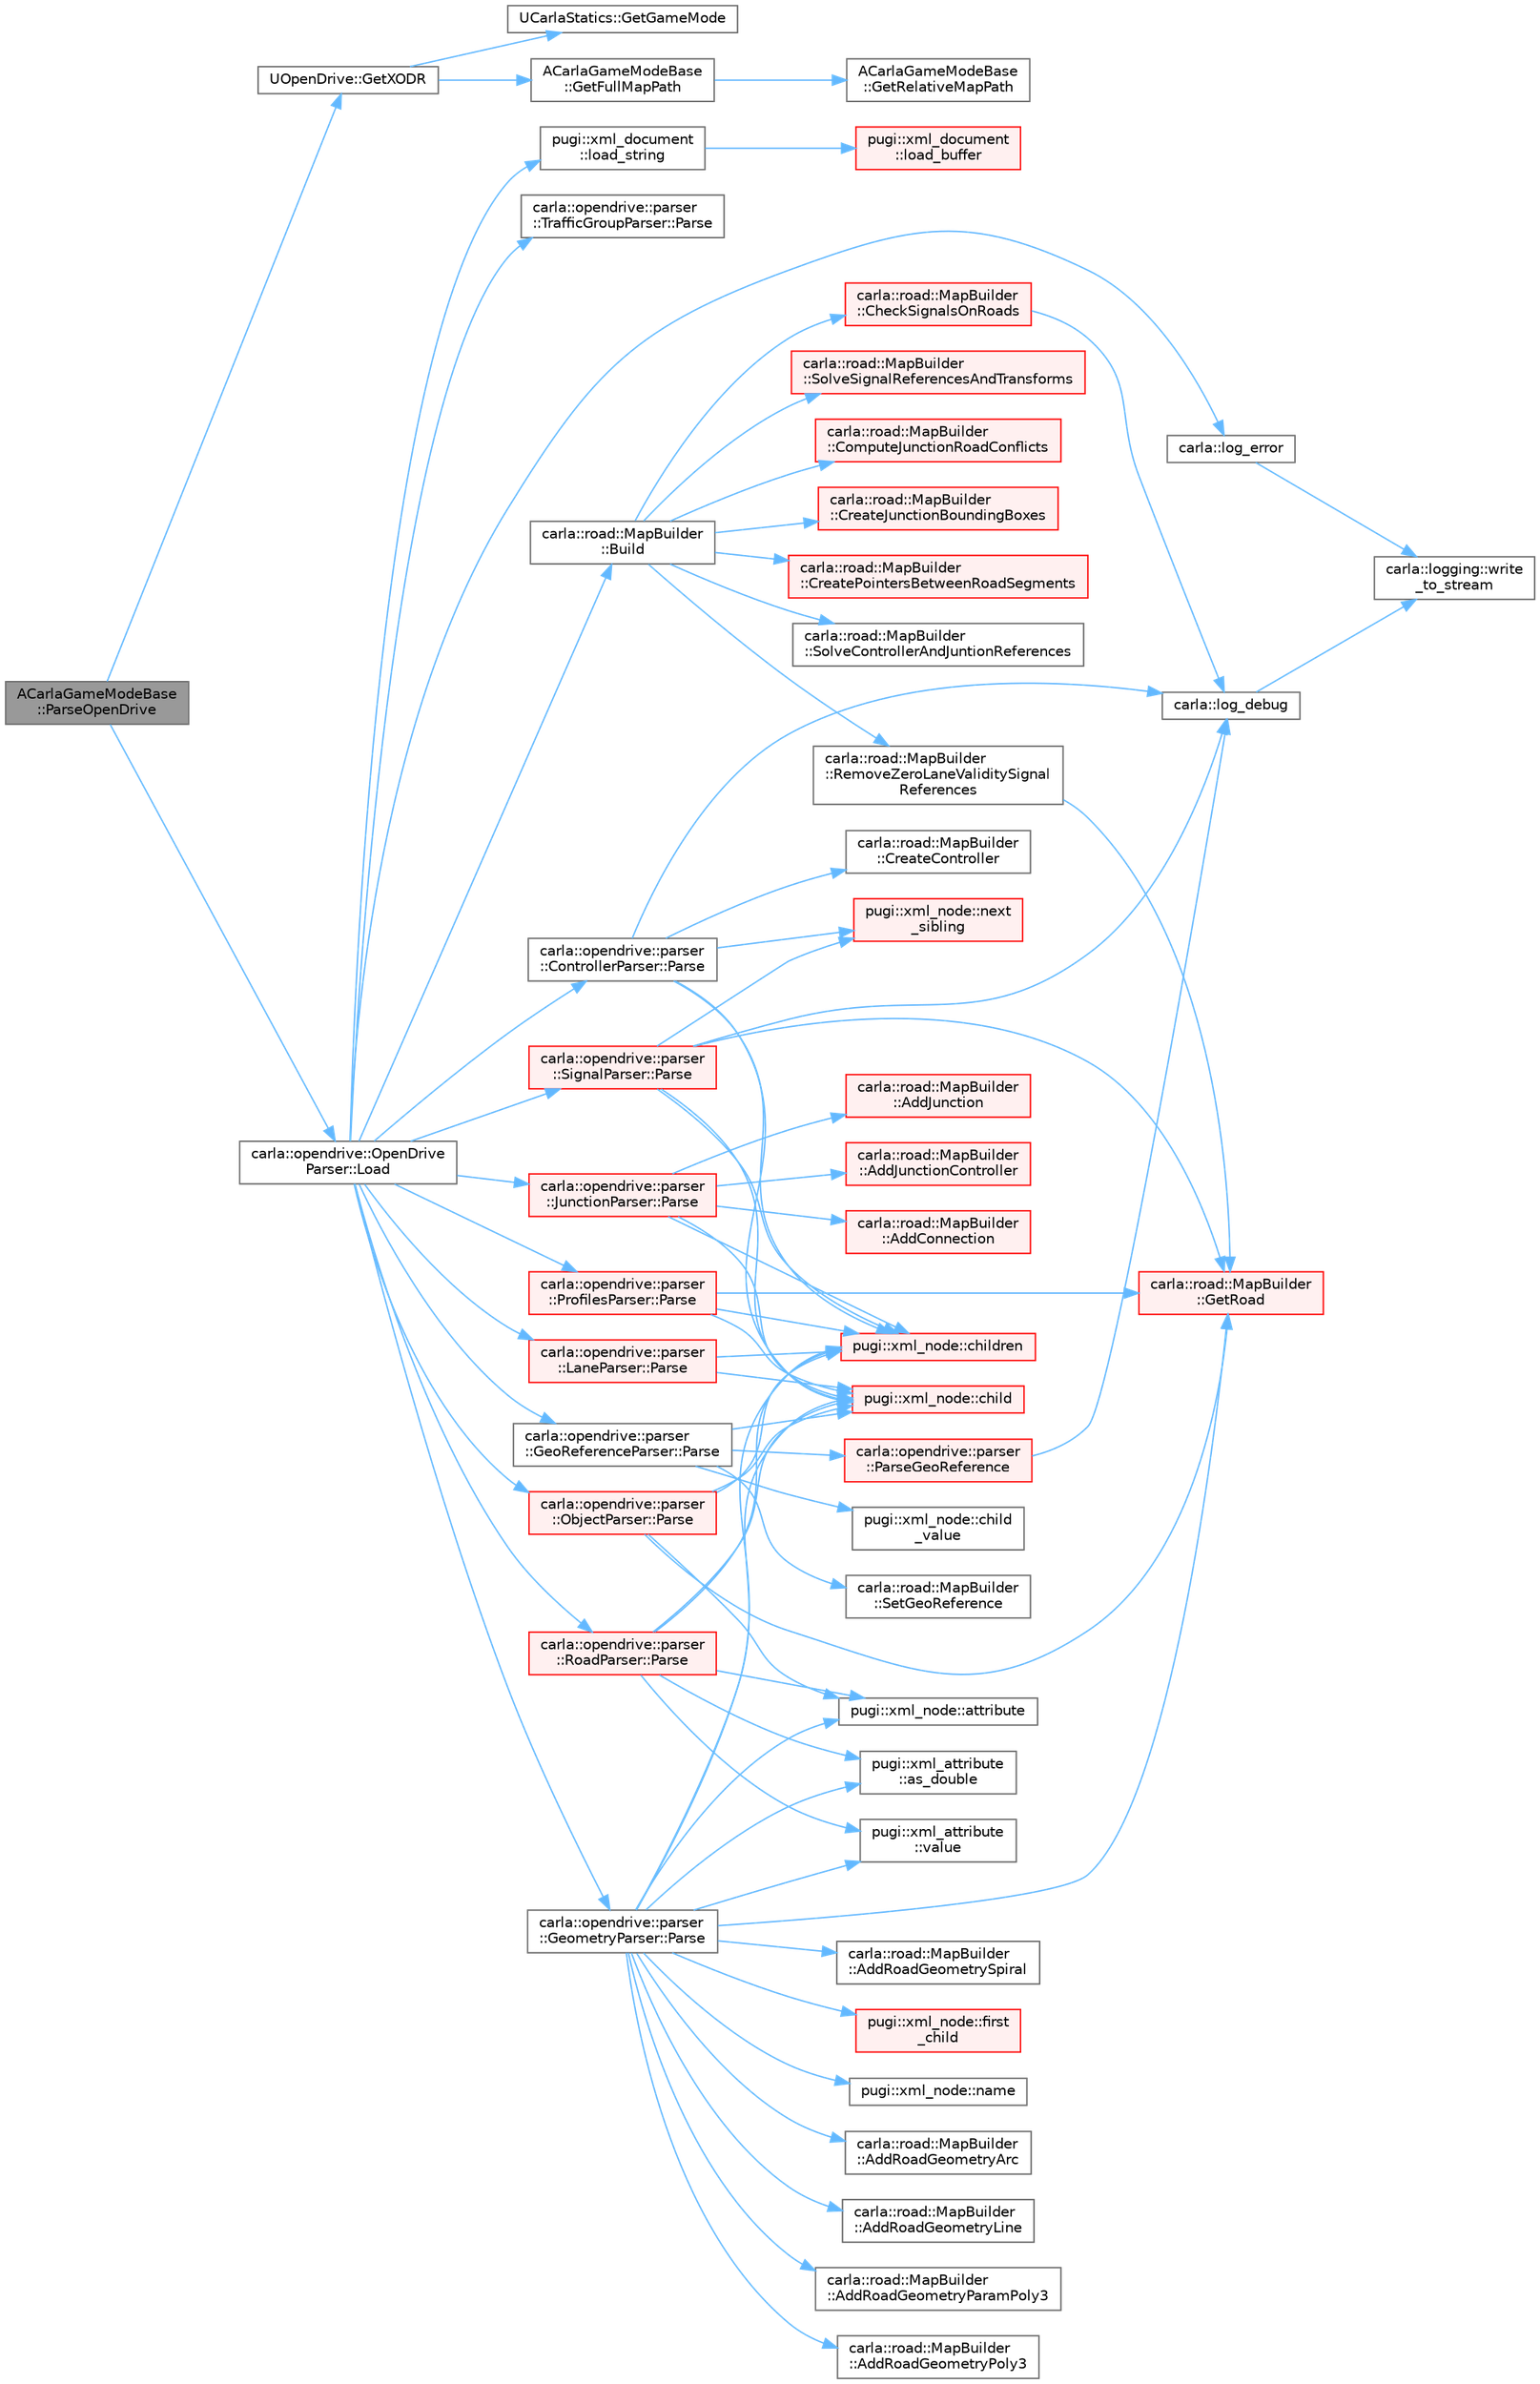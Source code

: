 digraph "ACarlaGameModeBase::ParseOpenDrive"
{
 // INTERACTIVE_SVG=YES
 // LATEX_PDF_SIZE
  bgcolor="transparent";
  edge [fontname=Helvetica,fontsize=10,labelfontname=Helvetica,labelfontsize=10];
  node [fontname=Helvetica,fontsize=10,shape=box,height=0.2,width=0.4];
  rankdir="LR";
  Node1 [id="Node000001",label="ACarlaGameModeBase\l::ParseOpenDrive",height=0.2,width=0.4,color="gray40", fillcolor="grey60", style="filled", fontcolor="black",tooltip=" "];
  Node1 -> Node2 [id="edge1_Node000001_Node000002",color="steelblue1",style="solid",tooltip=" "];
  Node2 [id="Node000002",label="UOpenDrive::GetXODR",height=0.2,width=0.4,color="grey40", fillcolor="white", style="filled",URL="$d1/d1b/classUOpenDrive.html#a6970e61734505fd6ee9f58041fe49dc0",tooltip="Return the OpenDrive XML associated to MapName, or empty if the file is not found."];
  Node2 -> Node3 [id="edge2_Node000002_Node000003",color="steelblue1",style="solid",tooltip=" "];
  Node3 [id="Node000003",label="ACarlaGameModeBase\l::GetFullMapPath",height=0.2,width=0.4,color="grey40", fillcolor="white", style="filled",URL="$db/de5/classACarlaGameModeBase.html#a623a6e5b3163f78232dfb114b1524833",tooltip=" "];
  Node3 -> Node4 [id="edge3_Node000003_Node000004",color="steelblue1",style="solid",tooltip=" "];
  Node4 [id="Node000004",label="ACarlaGameModeBase\l::GetRelativeMapPath",height=0.2,width=0.4,color="grey40", fillcolor="white", style="filled",URL="$db/de5/classACarlaGameModeBase.html#a9ced4d2a49bb02fcb2937d03b4ea267f",tooltip=" "];
  Node2 -> Node5 [id="edge4_Node000002_Node000005",color="steelblue1",style="solid",tooltip=" "];
  Node5 [id="Node000005",label="UCarlaStatics::GetGameMode",height=0.2,width=0.4,color="grey40", fillcolor="white", style="filled",URL="$d7/d1e/classUCarlaStatics.html#acf94832c60579b6d161b66447719efbc",tooltip=" "];
  Node1 -> Node6 [id="edge5_Node000001_Node000006",color="steelblue1",style="solid",tooltip=" "];
  Node6 [id="Node000006",label="carla::opendrive::OpenDrive\lParser::Load",height=0.2,width=0.4,color="grey40", fillcolor="white", style="filled",URL="$de/d5a/classcarla_1_1opendrive_1_1OpenDriveParser.html#a599fd6174f30aaee59590c16503afd8a",tooltip=" "];
  Node6 -> Node7 [id="edge6_Node000006_Node000007",color="steelblue1",style="solid",tooltip=" "];
  Node7 [id="Node000007",label="carla::road::MapBuilder\l::Build",height=0.2,width=0.4,color="grey40", fillcolor="white", style="filled",URL="$de/d16/classcarla_1_1road_1_1MapBuilder.html#a7b0bb12125e15fd246924aee12327e7e",tooltip=" "];
  Node7 -> Node8 [id="edge7_Node000007_Node000008",color="steelblue1",style="solid",tooltip=" "];
  Node8 [id="Node000008",label="carla::road::MapBuilder\l::CheckSignalsOnRoads",height=0.2,width=0.4,color="red", fillcolor="#FFF0F0", style="filled",URL="$de/d16/classcarla_1_1road_1_1MapBuilder.html#af3773de062a9e9aec4310f024f19ba28",tooltip="Checks signals overlapping driving lanes and emits a warning"];
  Node8 -> Node56 [id="edge8_Node000008_Node000056",color="steelblue1",style="solid",tooltip=" "];
  Node56 [id="Node000056",label="carla::log_debug",height=0.2,width=0.4,color="grey40", fillcolor="white", style="filled",URL="$d9/d36/namespacecarla.html#afb6ca911605d1ec35bdf563de2814dba",tooltip=" "];
  Node56 -> Node57 [id="edge9_Node000056_Node000057",color="steelblue1",style="solid",tooltip=" "];
  Node57 [id="Node000057",label="carla::logging::write\l_to_stream",height=0.2,width=0.4,color="grey40", fillcolor="white", style="filled",URL="$d2/d8c/namespacecarla_1_1logging.html#a4193666236852fb6a6977299a31445d8",tooltip=" "];
  Node7 -> Node58 [id="edge10_Node000007_Node000058",color="steelblue1",style="solid",tooltip=" "];
  Node58 [id="Node000058",label="carla::road::MapBuilder\l::ComputeJunctionRoadConflicts",height=0.2,width=0.4,color="red", fillcolor="#FFF0F0", style="filled",URL="$de/d16/classcarla_1_1road_1_1MapBuilder.html#a681b6b968d9fc6a9477dca966ec3e09e",tooltip="Compute the conflicts of the roads (intersecting roads)"];
  Node7 -> Node66 [id="edge11_Node000007_Node000066",color="steelblue1",style="solid",tooltip=" "];
  Node66 [id="Node000066",label="carla::road::MapBuilder\l::CreateJunctionBoundingBoxes",height=0.2,width=0.4,color="red", fillcolor="#FFF0F0", style="filled",URL="$de/d16/classcarla_1_1road_1_1MapBuilder.html#ab0d9fe008defb1501769cf62f8cadf14",tooltip="Create the bounding boxes of each junction"];
  Node7 -> Node76 [id="edge12_Node000007_Node000076",color="steelblue1",style="solid",tooltip=" "];
  Node76 [id="Node000076",label="carla::road::MapBuilder\l::CreatePointersBetweenRoadSegments",height=0.2,width=0.4,color="red", fillcolor="#FFF0F0", style="filled",URL="$de/d16/classcarla_1_1road_1_1MapBuilder.html#ae3f4192b6f1b0737a5d12923fc8da239",tooltip="Create the pointers between RoadSegments based on the ids."];
  Node7 -> Node90 [id="edge13_Node000007_Node000090",color="steelblue1",style="solid",tooltip=" "];
  Node90 [id="Node000090",label="carla::road::MapBuilder\l::RemoveZeroLaneValiditySignal\lReferences",height=0.2,width=0.4,color="grey40", fillcolor="white", style="filled",URL="$de/d16/classcarla_1_1road_1_1MapBuilder.html#aa01b79061fa5fc167617bc32272a2bb7",tooltip="Removes signal references with lane validity equal to [0,0] as they have no effect on any road"];
  Node90 -> Node91 [id="edge14_Node000090_Node000091",color="steelblue1",style="solid",tooltip=" "];
  Node91 [id="Node000091",label="carla::road::MapBuilder\l::GetRoad",height=0.2,width=0.4,color="red", fillcolor="#FFF0F0", style="filled",URL="$de/d16/classcarla_1_1road_1_1MapBuilder.html#ae78c5880d7bd9edde4764d054037164d",tooltip=" "];
  Node7 -> Node92 [id="edge15_Node000007_Node000092",color="steelblue1",style="solid",tooltip=" "];
  Node92 [id="Node000092",label="carla::road::MapBuilder\l::SolveControllerAndJuntionReferences",height=0.2,width=0.4,color="grey40", fillcolor="white", style="filled",URL="$de/d16/classcarla_1_1road_1_1MapBuilder.html#a76406231d5de92bdeda1b869d0da7eab",tooltip="Solve the references between Controllers and Juntions"];
  Node7 -> Node93 [id="edge16_Node000007_Node000093",color="steelblue1",style="solid",tooltip=" "];
  Node93 [id="Node000093",label="carla::road::MapBuilder\l::SolveSignalReferencesAndTransforms",height=0.2,width=0.4,color="red", fillcolor="#FFF0F0", style="filled",URL="$de/d16/classcarla_1_1road_1_1MapBuilder.html#ae08e6f0bdd3b6efe2e30ca19effd3a97",tooltip="Solves the signal references in the road"];
  Node6 -> Node103 [id="edge17_Node000006_Node000103",color="steelblue1",style="solid",tooltip=" "];
  Node103 [id="Node000103",label="pugi::xml_document\l::load_string",height=0.2,width=0.4,color="grey40", fillcolor="white", style="filled",URL="$d8/d8d/classpugi_1_1xml__document.html#a706a276ee3d5010f2bb8c7eacb75a891",tooltip=" "];
  Node103 -> Node104 [id="edge18_Node000103_Node000104",color="steelblue1",style="solid",tooltip=" "];
  Node104 [id="Node000104",label="pugi::xml_document\l::load_buffer",height=0.2,width=0.4,color="red", fillcolor="#FFF0F0", style="filled",URL="$d8/d8d/classpugi_1_1xml__document.html#ab29840790e26b2166a395c63a2b2d9bd",tooltip=" "];
  Node6 -> Node108 [id="edge19_Node000006_Node000108",color="steelblue1",style="solid",tooltip=" "];
  Node108 [id="Node000108",label="carla::log_error",height=0.2,width=0.4,color="grey40", fillcolor="white", style="filled",URL="$d9/d36/namespacecarla.html#a7673dfc76e17f5856b798de6d0384b56",tooltip=" "];
  Node108 -> Node57 [id="edge20_Node000108_Node000057",color="steelblue1",style="solid",tooltip=" "];
  Node6 -> Node109 [id="edge21_Node000006_Node000109",color="steelblue1",style="solid",tooltip=" "];
  Node109 [id="Node000109",label="carla::opendrive::parser\l::ControllerParser::Parse",height=0.2,width=0.4,color="grey40", fillcolor="white", style="filled",URL="$df/dbe/classcarla_1_1opendrive_1_1parser_1_1ControllerParser.html#ad8c8dafcbbfac40ca1fd43ca6ef70412",tooltip=" "];
  Node109 -> Node110 [id="edge22_Node000109_Node000110",color="steelblue1",style="solid",tooltip=" "];
  Node110 [id="Node000110",label="pugi::xml_node::child",height=0.2,width=0.4,color="red", fillcolor="#FFF0F0", style="filled",URL="$db/d65/classpugi_1_1xml__node.html#a1e23e9720c90ef764197f1e0c71aa287",tooltip=" "];
  Node109 -> Node112 [id="edge23_Node000109_Node000112",color="steelblue1",style="solid",tooltip=" "];
  Node112 [id="Node000112",label="pugi::xml_node::children",height=0.2,width=0.4,color="red", fillcolor="#FFF0F0", style="filled",URL="$db/d65/classpugi_1_1xml__node.html#a3dd84eaeb958e8262f3edb7bda013101",tooltip=" "];
  Node109 -> Node115 [id="edge24_Node000109_Node000115",color="steelblue1",style="solid",tooltip=" "];
  Node115 [id="Node000115",label="carla::road::MapBuilder\l::CreateController",height=0.2,width=0.4,color="grey40", fillcolor="white", style="filled",URL="$de/d16/classcarla_1_1road_1_1MapBuilder.html#a1431466dd1dff00318a1de6ee3fa2e6f",tooltip=" "];
  Node109 -> Node56 [id="edge25_Node000109_Node000056",color="steelblue1",style="solid",tooltip=" "];
  Node109 -> Node116 [id="edge26_Node000109_Node000116",color="steelblue1",style="solid",tooltip=" "];
  Node116 [id="Node000116",label="pugi::xml_node::next\l_sibling",height=0.2,width=0.4,color="red", fillcolor="#FFF0F0", style="filled",URL="$db/d65/classpugi_1_1xml__node.html#a41ea1bf7356f01d9fa8fe6b168f638ca",tooltip=" "];
  Node6 -> Node117 [id="edge27_Node000006_Node000117",color="steelblue1",style="solid",tooltip=" "];
  Node117 [id="Node000117",label="carla::opendrive::parser\l::GeometryParser::Parse",height=0.2,width=0.4,color="grey40", fillcolor="white", style="filled",URL="$d6/d8f/classcarla_1_1opendrive_1_1parser_1_1GeometryParser.html#a28543d57f8d9234660d95cbb29e7ea2a",tooltip=" "];
  Node117 -> Node118 [id="edge28_Node000117_Node000118",color="steelblue1",style="solid",tooltip=" "];
  Node118 [id="Node000118",label="carla::road::MapBuilder\l::AddRoadGeometryArc",height=0.2,width=0.4,color="grey40", fillcolor="white", style="filled",URL="$de/d16/classcarla_1_1road_1_1MapBuilder.html#a082a04a1e6e5f896b5acf13c075c3fba",tooltip=" "];
  Node117 -> Node119 [id="edge29_Node000117_Node000119",color="steelblue1",style="solid",tooltip=" "];
  Node119 [id="Node000119",label="carla::road::MapBuilder\l::AddRoadGeometryLine",height=0.2,width=0.4,color="grey40", fillcolor="white", style="filled",URL="$de/d16/classcarla_1_1road_1_1MapBuilder.html#af6ed1543d744e5674f4421f8278991ba",tooltip=" "];
  Node117 -> Node120 [id="edge30_Node000117_Node000120",color="steelblue1",style="solid",tooltip=" "];
  Node120 [id="Node000120",label="carla::road::MapBuilder\l::AddRoadGeometryParamPoly3",height=0.2,width=0.4,color="grey40", fillcolor="white", style="filled",URL="$de/d16/classcarla_1_1road_1_1MapBuilder.html#a9ab60d9b8784f35b90893fbc32f703d2",tooltip=" "];
  Node117 -> Node121 [id="edge31_Node000117_Node000121",color="steelblue1",style="solid",tooltip=" "];
  Node121 [id="Node000121",label="carla::road::MapBuilder\l::AddRoadGeometryPoly3",height=0.2,width=0.4,color="grey40", fillcolor="white", style="filled",URL="$de/d16/classcarla_1_1road_1_1MapBuilder.html#ac11b2606c1d84fb1a606aba760cf93e6",tooltip=" "];
  Node117 -> Node122 [id="edge32_Node000117_Node000122",color="steelblue1",style="solid",tooltip=" "];
  Node122 [id="Node000122",label="carla::road::MapBuilder\l::AddRoadGeometrySpiral",height=0.2,width=0.4,color="grey40", fillcolor="white", style="filled",URL="$de/d16/classcarla_1_1road_1_1MapBuilder.html#af435a180c70620b9d7ddc9f3f921356b",tooltip=" "];
  Node117 -> Node123 [id="edge33_Node000117_Node000123",color="steelblue1",style="solid",tooltip=" "];
  Node123 [id="Node000123",label="pugi::xml_attribute\l::as_double",height=0.2,width=0.4,color="grey40", fillcolor="white", style="filled",URL="$de/d7c/classpugi_1_1xml__attribute.html#ad419c797deda65f8369bfcdebb82ef46",tooltip=" "];
  Node117 -> Node124 [id="edge34_Node000117_Node000124",color="steelblue1",style="solid",tooltip=" "];
  Node124 [id="Node000124",label="pugi::xml_node::attribute",height=0.2,width=0.4,color="grey40", fillcolor="white", style="filled",URL="$db/d65/classpugi_1_1xml__node.html#ac0234bad0db50690f5bc97d0788303ad",tooltip=" "];
  Node117 -> Node110 [id="edge35_Node000117_Node000110",color="steelblue1",style="solid",tooltip=" "];
  Node117 -> Node112 [id="edge36_Node000117_Node000112",color="steelblue1",style="solid",tooltip=" "];
  Node117 -> Node125 [id="edge37_Node000117_Node000125",color="steelblue1",style="solid",tooltip=" "];
  Node125 [id="Node000125",label="pugi::xml_node::first\l_child",height=0.2,width=0.4,color="red", fillcolor="#FFF0F0", style="filled",URL="$db/d65/classpugi_1_1xml__node.html#a2ef913095d09fb9828465a796fc93b04",tooltip=" "];
  Node117 -> Node91 [id="edge38_Node000117_Node000091",color="steelblue1",style="solid",tooltip=" "];
  Node117 -> Node126 [id="edge39_Node000117_Node000126",color="steelblue1",style="solid",tooltip=" "];
  Node126 [id="Node000126",label="pugi::xml_node::name",height=0.2,width=0.4,color="grey40", fillcolor="white", style="filled",URL="$db/d65/classpugi_1_1xml__node.html#ac07ca987449e720eab11434427810fb2",tooltip=" "];
  Node117 -> Node127 [id="edge40_Node000117_Node000127",color="steelblue1",style="solid",tooltip=" "];
  Node127 [id="Node000127",label="pugi::xml_attribute\l::value",height=0.2,width=0.4,color="grey40", fillcolor="white", style="filled",URL="$de/d7c/classpugi_1_1xml__attribute.html#affe352ea96e4e82e52bb8a8313c3def0",tooltip=" "];
  Node6 -> Node128 [id="edge41_Node000006_Node000128",color="steelblue1",style="solid",tooltip=" "];
  Node128 [id="Node000128",label="carla::opendrive::parser\l::GeoReferenceParser::Parse",height=0.2,width=0.4,color="grey40", fillcolor="white", style="filled",URL="$d1/dae/classcarla_1_1opendrive_1_1parser_1_1GeoReferenceParser.html#abbd0edc0b3507042c5a0af753473192b",tooltip=" "];
  Node128 -> Node110 [id="edge42_Node000128_Node000110",color="steelblue1",style="solid",tooltip=" "];
  Node128 -> Node129 [id="edge43_Node000128_Node000129",color="steelblue1",style="solid",tooltip=" "];
  Node129 [id="Node000129",label="pugi::xml_node::child\l_value",height=0.2,width=0.4,color="grey40", fillcolor="white", style="filled",URL="$db/d65/classpugi_1_1xml__node.html#a9c2581317b217e618f682c74a9154f0d",tooltip=" "];
  Node128 -> Node130 [id="edge44_Node000128_Node000130",color="steelblue1",style="solid",tooltip=" "];
  Node130 [id="Node000130",label="carla::opendrive::parser\l::ParseGeoReference",height=0.2,width=0.4,color="red", fillcolor="#FFF0F0", style="filled",URL="$db/dd5/namespacecarla_1_1opendrive_1_1parser.html#a8dad6b9e5e958cdeca4463f6c94d6c24",tooltip=" "];
  Node130 -> Node56 [id="edge45_Node000130_Node000056",color="steelblue1",style="solid",tooltip=" "];
  Node128 -> Node142 [id="edge46_Node000128_Node000142",color="steelblue1",style="solid",tooltip=" "];
  Node142 [id="Node000142",label="carla::road::MapBuilder\l::SetGeoReference",height=0.2,width=0.4,color="grey40", fillcolor="white", style="filled",URL="$de/d16/classcarla_1_1road_1_1MapBuilder.html#a75d300f0ca8924c2dc23370f1448dbe6",tooltip=" "];
  Node6 -> Node143 [id="edge47_Node000006_Node000143",color="steelblue1",style="solid",tooltip=" "];
  Node143 [id="Node000143",label="carla::opendrive::parser\l::JunctionParser::Parse",height=0.2,width=0.4,color="red", fillcolor="#FFF0F0", style="filled",URL="$d3/d54/classcarla_1_1opendrive_1_1parser_1_1JunctionParser.html#a06739ef56781f9e25211ab5ca3ee9357",tooltip=" "];
  Node143 -> Node144 [id="edge48_Node000143_Node000144",color="steelblue1",style="solid",tooltip=" "];
  Node144 [id="Node000144",label="carla::road::MapBuilder\l::AddConnection",height=0.2,width=0.4,color="red", fillcolor="#FFF0F0", style="filled",URL="$de/d16/classcarla_1_1road_1_1MapBuilder.html#aca70ccf621b7b40053014478bb934410",tooltip=" "];
  Node143 -> Node145 [id="edge49_Node000143_Node000145",color="steelblue1",style="solid",tooltip=" "];
  Node145 [id="Node000145",label="carla::road::MapBuilder\l::AddJunction",height=0.2,width=0.4,color="red", fillcolor="#FFF0F0", style="filled",URL="$de/d16/classcarla_1_1road_1_1MapBuilder.html#a7ca3a4005f3f53fdca75465b7782696b",tooltip=" "];
  Node143 -> Node146 [id="edge50_Node000143_Node000146",color="steelblue1",style="solid",tooltip=" "];
  Node146 [id="Node000146",label="carla::road::MapBuilder\l::AddJunctionController",height=0.2,width=0.4,color="red", fillcolor="#FFF0F0", style="filled",URL="$de/d16/classcarla_1_1road_1_1MapBuilder.html#a43256ab478dc6251af976c7b466b0c45",tooltip=" "];
  Node143 -> Node110 [id="edge51_Node000143_Node000110",color="steelblue1",style="solid",tooltip=" "];
  Node143 -> Node112 [id="edge52_Node000143_Node000112",color="steelblue1",style="solid",tooltip=" "];
  Node6 -> Node150 [id="edge53_Node000006_Node000150",color="steelblue1",style="solid",tooltip=" "];
  Node150 [id="Node000150",label="carla::opendrive::parser\l::LaneParser::Parse",height=0.2,width=0.4,color="red", fillcolor="#FFF0F0", style="filled",URL="$df/d2f/classcarla_1_1opendrive_1_1parser_1_1LaneParser.html#a941e9b363786a64eb59479b046a9e501",tooltip=" "];
  Node150 -> Node110 [id="edge54_Node000150_Node000110",color="steelblue1",style="solid",tooltip=" "];
  Node150 -> Node112 [id="edge55_Node000150_Node000112",color="steelblue1",style="solid",tooltip=" "];
  Node6 -> Node165 [id="edge56_Node000006_Node000165",color="steelblue1",style="solid",tooltip=" "];
  Node165 [id="Node000165",label="carla::opendrive::parser\l::ObjectParser::Parse",height=0.2,width=0.4,color="red", fillcolor="#FFF0F0", style="filled",URL="$d3/df6/classcarla_1_1opendrive_1_1parser_1_1ObjectParser.html#ae273ad3cc015c32d8f1a91b405fed709",tooltip=" "];
  Node165 -> Node124 [id="edge57_Node000165_Node000124",color="steelblue1",style="solid",tooltip=" "];
  Node165 -> Node110 [id="edge58_Node000165_Node000110",color="steelblue1",style="solid",tooltip=" "];
  Node165 -> Node112 [id="edge59_Node000165_Node000112",color="steelblue1",style="solid",tooltip=" "];
  Node165 -> Node91 [id="edge60_Node000165_Node000091",color="steelblue1",style="solid",tooltip=" "];
  Node6 -> Node171 [id="edge61_Node000006_Node000171",color="steelblue1",style="solid",tooltip=" "];
  Node171 [id="Node000171",label="carla::opendrive::parser\l::ProfilesParser::Parse",height=0.2,width=0.4,color="red", fillcolor="#FFF0F0", style="filled",URL="$db/de4/classcarla_1_1opendrive_1_1parser_1_1ProfilesParser.html#a55f58629cedd4804c79bf31cea68627e",tooltip=" "];
  Node171 -> Node110 [id="edge62_Node000171_Node000110",color="steelblue1",style="solid",tooltip=" "];
  Node171 -> Node112 [id="edge63_Node000171_Node000112",color="steelblue1",style="solid",tooltip=" "];
  Node171 -> Node91 [id="edge64_Node000171_Node000091",color="steelblue1",style="solid",tooltip=" "];
  Node6 -> Node173 [id="edge65_Node000006_Node000173",color="steelblue1",style="solid",tooltip=" "];
  Node173 [id="Node000173",label="carla::opendrive::parser\l::RoadParser::Parse",height=0.2,width=0.4,color="red", fillcolor="#FFF0F0", style="filled",URL="$df/d67/classcarla_1_1opendrive_1_1parser_1_1RoadParser.html#acda6f347c0f6db06c24144b491bae905",tooltip=" "];
  Node173 -> Node123 [id="edge66_Node000173_Node000123",color="steelblue1",style="solid",tooltip=" "];
  Node173 -> Node124 [id="edge67_Node000173_Node000124",color="steelblue1",style="solid",tooltip=" "];
  Node173 -> Node110 [id="edge68_Node000173_Node000110",color="steelblue1",style="solid",tooltip=" "];
  Node173 -> Node112 [id="edge69_Node000173_Node000112",color="steelblue1",style="solid",tooltip=" "];
  Node173 -> Node127 [id="edge70_Node000173_Node000127",color="steelblue1",style="solid",tooltip=" "];
  Node6 -> Node182 [id="edge71_Node000006_Node000182",color="steelblue1",style="solid",tooltip=" "];
  Node182 [id="Node000182",label="carla::opendrive::parser\l::SignalParser::Parse",height=0.2,width=0.4,color="red", fillcolor="#FFF0F0", style="filled",URL="$dd/d61/classcarla_1_1opendrive_1_1parser_1_1SignalParser.html#a715780b50d4cd22256482e1d1dd590ef",tooltip=" "];
  Node182 -> Node110 [id="edge72_Node000182_Node000110",color="steelblue1",style="solid",tooltip=" "];
  Node182 -> Node112 [id="edge73_Node000182_Node000112",color="steelblue1",style="solid",tooltip=" "];
  Node182 -> Node91 [id="edge74_Node000182_Node000091",color="steelblue1",style="solid",tooltip=" "];
  Node182 -> Node56 [id="edge75_Node000182_Node000056",color="steelblue1",style="solid",tooltip=" "];
  Node182 -> Node116 [id="edge76_Node000182_Node000116",color="steelblue1",style="solid",tooltip=" "];
  Node6 -> Node186 [id="edge77_Node000006_Node000186",color="steelblue1",style="solid",tooltip=" "];
  Node186 [id="Node000186",label="carla::opendrive::parser\l::TrafficGroupParser::Parse",height=0.2,width=0.4,color="grey40", fillcolor="white", style="filled",URL="$d8/d46/classcarla_1_1opendrive_1_1parser_1_1TrafficGroupParser.html#a1f8040a6a96040f4be70a7c498ac4368",tooltip=" "];
}
